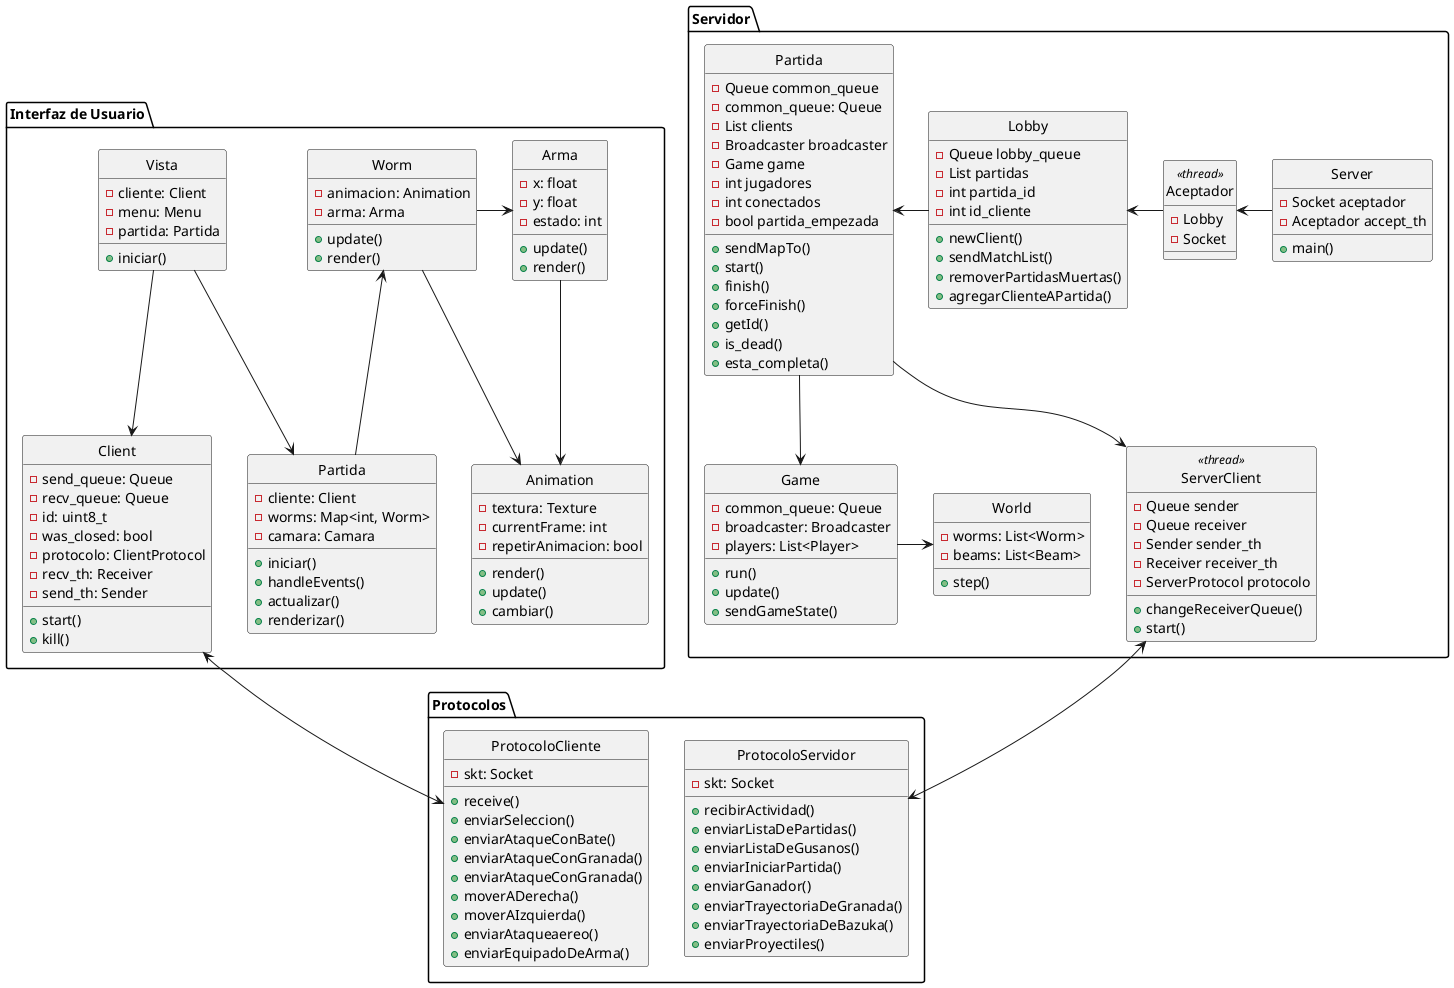     @startuml
    hide empty attributes
    hide circle

    package "Servidor" {
    
    class ServerClient <<thread>>{
        - Queue sender
        - Queue receiver
        - Sender sender_th
        - Receiver receiver_th
        - ServerProtocol protocolo
        + changeReceiverQueue()
        + start()
    }
    
    class Game {
        - common_queue: Queue
        - broadcaster: Broadcaster
        - players: List<Player> 
        + run()
        + update()
        + sendGameState()
    }

    class World {
        - worms: List<Worm>
        - beams: List<Beam>
        + step()
    }
    
    class Lobby {
        - Queue lobby_queue
        - List partidas
        - int partida_id
        - int id_cliente
        + newClient()
        + sendMatchList()
        + removerPartidasMuertas()
        + agregarClienteAPartida()
    }
    
    class Partida {
        - Queue common_queue
        - common_queue: Queue
        - List clients
        - Broadcaster broadcaster
        - Game game
        - int jugadores
        - int conectados
        - bool partida_empezada
        + sendMapTo()
        + start()
        + finish()
        + forceFinish()
        + getId()
        + is_dead()
        + esta_completa()
    }

    class Aceptador <<thread>>{
        - Lobby
        - Socket
    }
    
    class Server {
        - Socket aceptador
        - Aceptador accept_th
        + main()
    }
    }

    package "Protocolos" {
    
    class ProtocoloServidor {
        - skt: Socket
        +recibirActividad()
        +enviarListaDePartidas()
        +enviarListaDeGusanos()
        +enviarIniciarPartida()
        +enviarGanador()
        +enviarTrayectoriaDeGranada()
        +enviarTrayectoriaDeBazuka()
        +enviarProyectiles()
    }
    
    class ProtocoloCliente {
        - skt: Socket
        +receive()
        +enviarSeleccion()
        +enviarAtaqueConBate()
        +enviarAtaqueConGranada()
        +enviarAtaqueConGranada()
        +moverADerecha()
        +moverAIzquierda()
        +enviarAtaqueaereo()
        +enviarEquipadoDeArma()
    }
    }

    package "Interfaz de Usuario"  {
    class Client {
        - send_queue: Queue 
        - recv_queue: Queue 
        - id: uint8_t 
        - was_closed: bool 
        - protocolo: ClientProtocol 
        - recv_th: Receiver 
        - send_th: Sender 
        +start()
        +kill()
    } 

    class Vista {
        -cliente: Client
        -menu: Menu
        -partida: Partida
        +iniciar()
    }
    
    class Partida {
        -cliente: Client
        -worms: Map<int, Worm>
        -camara: Camara
        +iniciar()
        +handleEvents()
        +actualizar()
        +renderizar()
    }

    class Worm {
        -animacion: Animation
        -arma: Arma
        +update()
        +render()
    }

    class Animation {
        -textura: Texture
        -currentFrame: int
        -repetirAnimacion: bool
        +render()
        +update()
        +cambiar()
    }

    class Arma {
        -x: float
        -y: float
        -estado: int
        +update()
        +render()
    }
    
    }

Client <-down-> ProtocoloCliente
ServerClient <-down-> ProtocoloServidor

Vista -down-> Client
Vista -down-> "Interfaz de Usuario.Partida"
"Interfaz de Usuario.Partida"-up-> Worm
"Interfaz de Usuario.Worm"-right-> Arma

Arma -down-> Animation
Worm -down-> Animation

"Servidor.Partida" -down-> ServerClient
"Servidor.Partida" -down-> Game
Lobby--left->"Servidor.Partida"
Aceptador --left--> Lobby
Game --right--> World
Server --left-> Aceptador

 @enduml